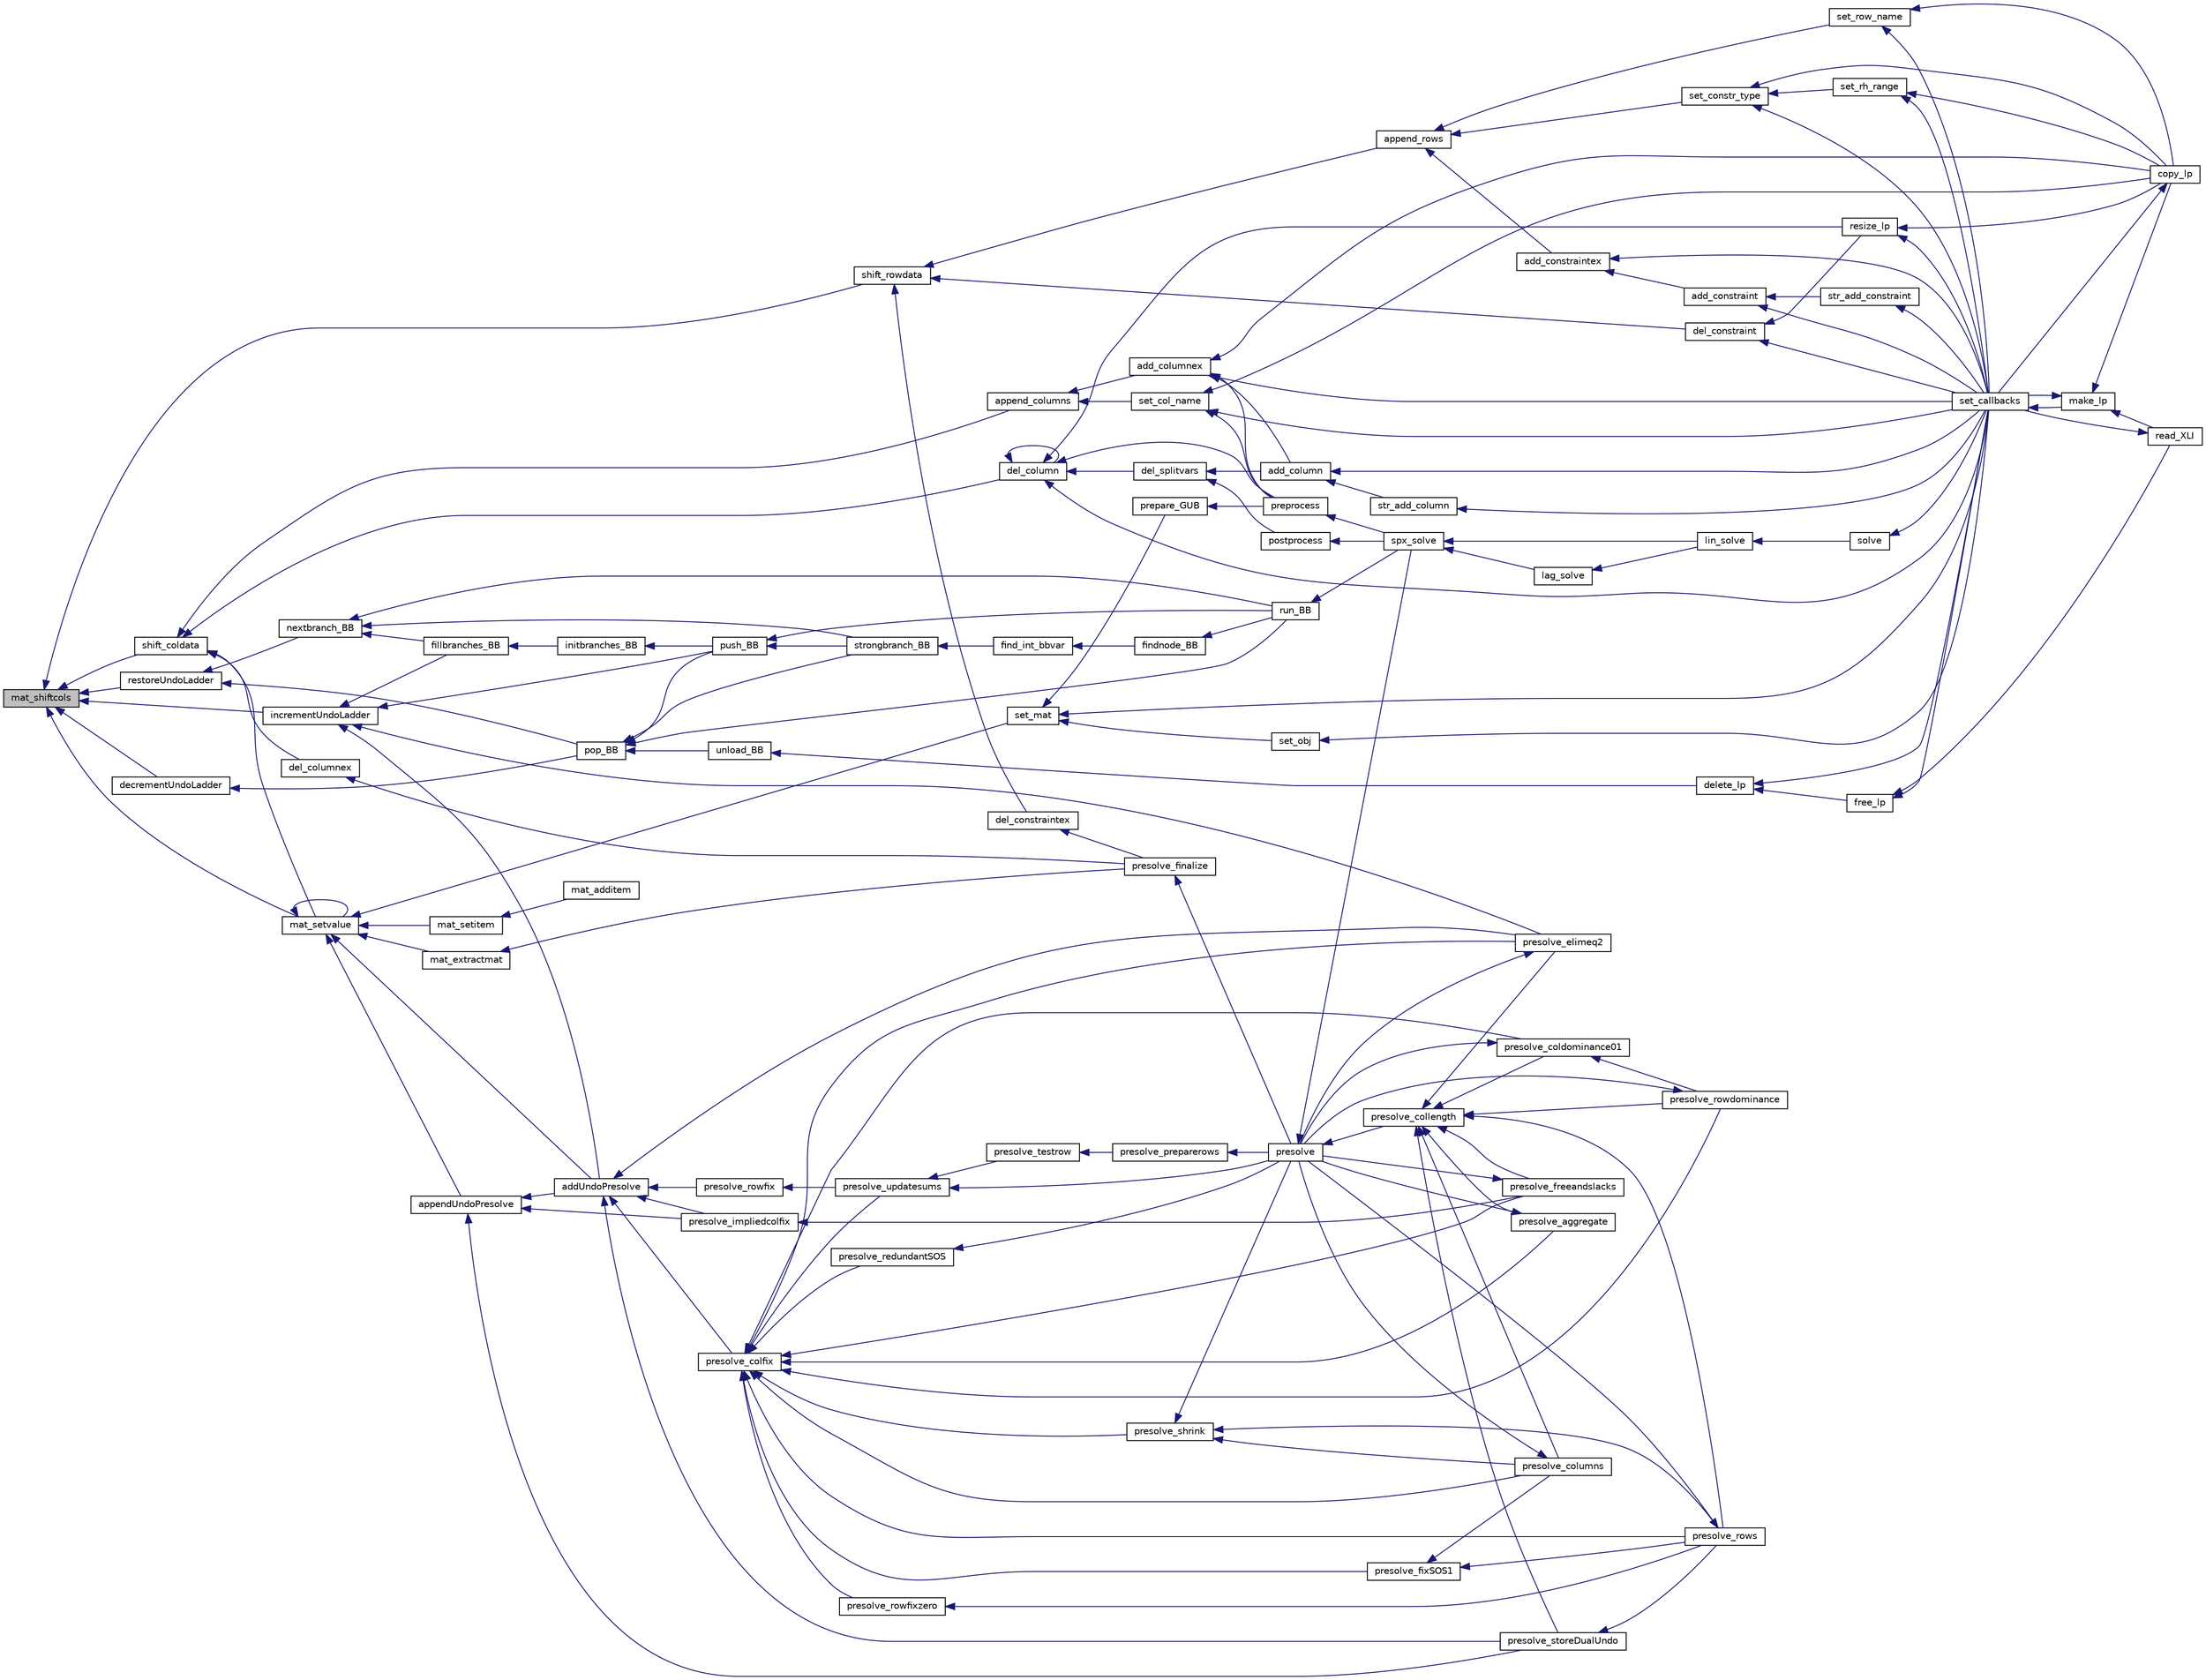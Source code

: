 digraph "mat_shiftcols"
{
  edge [fontname="Helvetica",fontsize="10",labelfontname="Helvetica",labelfontsize="10"];
  node [fontname="Helvetica",fontsize="10",shape=record];
  rankdir="LR";
  Node2607 [label="mat_shiftcols",height=0.2,width=0.4,color="black", fillcolor="grey75", style="filled", fontcolor="black"];
  Node2607 -> Node2608 [dir="back",color="midnightblue",fontsize="10",style="solid",fontname="Helvetica"];
  Node2608 [label="shift_rowdata",height=0.2,width=0.4,color="black", fillcolor="white", style="filled",URL="$df/df7/lp__lib_8h.html#a66700e0f54041fc27c914174fa3e8781"];
  Node2608 -> Node2609 [dir="back",color="midnightblue",fontsize="10",style="solid",fontname="Helvetica"];
  Node2609 [label="append_rows",height=0.2,width=0.4,color="black", fillcolor="white", style="filled",URL="$df/df7/lp__lib_8h.html#a518ad1ac2344480c0388dc997dac1f13"];
  Node2609 -> Node2610 [dir="back",color="midnightblue",fontsize="10",style="solid",fontname="Helvetica"];
  Node2610 [label="add_constraintex",height=0.2,width=0.4,color="black", fillcolor="white", style="filled",URL="$df/df7/lp__lib_8h.html#a72939ceb6c02b858f0462fffc76c7cc7"];
  Node2610 -> Node2611 [dir="back",color="midnightblue",fontsize="10",style="solid",fontname="Helvetica"];
  Node2611 [label="add_constraint",height=0.2,width=0.4,color="black", fillcolor="white", style="filled",URL="$df/df7/lp__lib_8h.html#a9bc4a8f05123c2512ef0059771c74909"];
  Node2611 -> Node2612 [dir="back",color="midnightblue",fontsize="10",style="solid",fontname="Helvetica"];
  Node2612 [label="str_add_constraint",height=0.2,width=0.4,color="black", fillcolor="white", style="filled",URL="$df/df7/lp__lib_8h.html#a783404ff7b2853d45f0e2f1e4f8bb30d"];
  Node2612 -> Node2613 [dir="back",color="midnightblue",fontsize="10",style="solid",fontname="Helvetica"];
  Node2613 [label="set_callbacks",height=0.2,width=0.4,color="black", fillcolor="white", style="filled",URL="$df/df7/lp__lib_8h.html#a929e8acb9704f61e16927c915c15cd07"];
  Node2613 -> Node2614 [dir="back",color="midnightblue",fontsize="10",style="solid",fontname="Helvetica"];
  Node2614 [label="make_lp",height=0.2,width=0.4,color="black", fillcolor="white", style="filled",URL="$df/df7/lp__lib_8h.html#a68a0333d84dd944f67e2a0ec72e346a9"];
  Node2614 -> Node2615 [dir="back",color="midnightblue",fontsize="10",style="solid",fontname="Helvetica"];
  Node2615 [label="copy_lp",height=0.2,width=0.4,color="black", fillcolor="white", style="filled",URL="$df/df7/lp__lib_8h.html#aca83ecdbc200b414db491306f3070ae9"];
  Node2615 -> Node2613 [dir="back",color="midnightblue",fontsize="10",style="solid",fontname="Helvetica"];
  Node2614 -> Node2613 [dir="back",color="midnightblue",fontsize="10",style="solid",fontname="Helvetica"];
  Node2614 -> Node2616 [dir="back",color="midnightblue",fontsize="10",style="solid",fontname="Helvetica"];
  Node2616 [label="read_XLI",height=0.2,width=0.4,color="black", fillcolor="white", style="filled",URL="$df/df7/lp__lib_8h.html#a351dd803960ab0dae2b39f2c65d3a58d"];
  Node2616 -> Node2613 [dir="back",color="midnightblue",fontsize="10",style="solid",fontname="Helvetica"];
  Node2611 -> Node2613 [dir="back",color="midnightblue",fontsize="10",style="solid",fontname="Helvetica"];
  Node2610 -> Node2613 [dir="back",color="midnightblue",fontsize="10",style="solid",fontname="Helvetica"];
  Node2609 -> Node2617 [dir="back",color="midnightblue",fontsize="10",style="solid",fontname="Helvetica"];
  Node2617 [label="set_constr_type",height=0.2,width=0.4,color="black", fillcolor="white", style="filled",URL="$df/df7/lp__lib_8h.html#adc9936d860d7678bd885f9784ae35f22"];
  Node2617 -> Node2615 [dir="back",color="midnightblue",fontsize="10",style="solid",fontname="Helvetica"];
  Node2617 -> Node2618 [dir="back",color="midnightblue",fontsize="10",style="solid",fontname="Helvetica"];
  Node2618 [label="set_rh_range",height=0.2,width=0.4,color="black", fillcolor="white", style="filled",URL="$df/df7/lp__lib_8h.html#a728ff2b20d5451250ca2512f5d89c5e4"];
  Node2618 -> Node2615 [dir="back",color="midnightblue",fontsize="10",style="solid",fontname="Helvetica"];
  Node2618 -> Node2613 [dir="back",color="midnightblue",fontsize="10",style="solid",fontname="Helvetica"];
  Node2617 -> Node2613 [dir="back",color="midnightblue",fontsize="10",style="solid",fontname="Helvetica"];
  Node2609 -> Node2619 [dir="back",color="midnightblue",fontsize="10",style="solid",fontname="Helvetica"];
  Node2619 [label="set_row_name",height=0.2,width=0.4,color="black", fillcolor="white", style="filled",URL="$df/df7/lp__lib_8h.html#adb54f658e12211fc717c7e2ad0f57ad5"];
  Node2619 -> Node2615 [dir="back",color="midnightblue",fontsize="10",style="solid",fontname="Helvetica"];
  Node2619 -> Node2613 [dir="back",color="midnightblue",fontsize="10",style="solid",fontname="Helvetica"];
  Node2608 -> Node2620 [dir="back",color="midnightblue",fontsize="10",style="solid",fontname="Helvetica"];
  Node2620 [label="del_constraintex",height=0.2,width=0.4,color="black", fillcolor="white", style="filled",URL="$df/df7/lp__lib_8h.html#a2a32aced43a16f309da4d2d1e6861781"];
  Node2620 -> Node2621 [dir="back",color="midnightblue",fontsize="10",style="solid",fontname="Helvetica"];
  Node2621 [label="presolve_finalize",height=0.2,width=0.4,color="black", fillcolor="white", style="filled",URL="$d3/da5/lp__presolve_8c.html#a46c3fddf42b480372a735f9cc14c5c38"];
  Node2621 -> Node2622 [dir="back",color="midnightblue",fontsize="10",style="solid",fontname="Helvetica"];
  Node2622 [label="presolve",height=0.2,width=0.4,color="black", fillcolor="white", style="filled",URL="$da/dae/lp__presolve_8h.html#a63c9f891fb867de51e44d08313fdd585"];
  Node2622 -> Node2623 [dir="back",color="midnightblue",fontsize="10",style="solid",fontname="Helvetica"];
  Node2623 [label="presolve_collength",height=0.2,width=0.4,color="black", fillcolor="white", style="filled",URL="$da/dae/lp__presolve_8h.html#a58b595e285879c5d2996a0a6247d9389"];
  Node2623 -> Node2624 [dir="back",color="midnightblue",fontsize="10",style="solid",fontname="Helvetica"];
  Node2624 [label="presolve_storeDualUndo",height=0.2,width=0.4,color="black", fillcolor="white", style="filled",URL="$d3/da5/lp__presolve_8c.html#a1aba0570d1275e34fbd173aa558c4c14"];
  Node2624 -> Node2625 [dir="back",color="midnightblue",fontsize="10",style="solid",fontname="Helvetica"];
  Node2625 [label="presolve_rows",height=0.2,width=0.4,color="black", fillcolor="white", style="filled",URL="$d3/da5/lp__presolve_8c.html#a93c32e563cfede02af08bd1a3d46bd6d"];
  Node2625 -> Node2622 [dir="back",color="midnightblue",fontsize="10",style="solid",fontname="Helvetica"];
  Node2623 -> Node2626 [dir="back",color="midnightblue",fontsize="10",style="solid",fontname="Helvetica"];
  Node2626 [label="presolve_elimeq2",height=0.2,width=0.4,color="black", fillcolor="white", style="filled",URL="$d3/da5/lp__presolve_8c.html#a7844c56aa332fe22274fffac21b497b8"];
  Node2626 -> Node2622 [dir="back",color="midnightblue",fontsize="10",style="solid",fontname="Helvetica"];
  Node2623 -> Node2627 [dir="back",color="midnightblue",fontsize="10",style="solid",fontname="Helvetica"];
  Node2627 [label="presolve_rowdominance",height=0.2,width=0.4,color="black", fillcolor="white", style="filled",URL="$d3/da5/lp__presolve_8c.html#a7e03acd96990d99539251375f7faff4a"];
  Node2627 -> Node2622 [dir="back",color="midnightblue",fontsize="10",style="solid",fontname="Helvetica"];
  Node2623 -> Node2628 [dir="back",color="midnightblue",fontsize="10",style="solid",fontname="Helvetica"];
  Node2628 [label="presolve_coldominance01",height=0.2,width=0.4,color="black", fillcolor="white", style="filled",URL="$d3/da5/lp__presolve_8c.html#a38ba8dae4e0bbdd4ab2ab77f7d146596"];
  Node2628 -> Node2627 [dir="back",color="midnightblue",fontsize="10",style="solid",fontname="Helvetica"];
  Node2628 -> Node2622 [dir="back",color="midnightblue",fontsize="10",style="solid",fontname="Helvetica"];
  Node2623 -> Node2629 [dir="back",color="midnightblue",fontsize="10",style="solid",fontname="Helvetica"];
  Node2629 [label="presolve_aggregate",height=0.2,width=0.4,color="black", fillcolor="white", style="filled",URL="$d3/da5/lp__presolve_8c.html#accb9e4202e7222ff4aba91e3c15efa73"];
  Node2629 -> Node2622 [dir="back",color="midnightblue",fontsize="10",style="solid",fontname="Helvetica"];
  Node2623 -> Node2630 [dir="back",color="midnightblue",fontsize="10",style="solid",fontname="Helvetica"];
  Node2630 [label="presolve_columns",height=0.2,width=0.4,color="black", fillcolor="white", style="filled",URL="$d3/da5/lp__presolve_8c.html#ada5e067bb25106a6d8ecd75d23be8600"];
  Node2630 -> Node2622 [dir="back",color="midnightblue",fontsize="10",style="solid",fontname="Helvetica"];
  Node2623 -> Node2631 [dir="back",color="midnightblue",fontsize="10",style="solid",fontname="Helvetica"];
  Node2631 [label="presolve_freeandslacks",height=0.2,width=0.4,color="black", fillcolor="white", style="filled",URL="$d3/da5/lp__presolve_8c.html#a62d34320b14c8946670a7fc73a04828a"];
  Node2631 -> Node2622 [dir="back",color="midnightblue",fontsize="10",style="solid",fontname="Helvetica"];
  Node2623 -> Node2625 [dir="back",color="midnightblue",fontsize="10",style="solid",fontname="Helvetica"];
  Node2622 -> Node2632 [dir="back",color="midnightblue",fontsize="10",style="solid",fontname="Helvetica"];
  Node2632 [label="spx_solve",height=0.2,width=0.4,color="black", fillcolor="white", style="filled",URL="$d1/d0a/lp__simplex_8h.html#a3effc8b68c1fb21095e7324d83d0dbf7"];
  Node2632 -> Node2633 [dir="back",color="midnightblue",fontsize="10",style="solid",fontname="Helvetica"];
  Node2633 [label="lag_solve",height=0.2,width=0.4,color="black", fillcolor="white", style="filled",URL="$d1/d0a/lp__simplex_8h.html#a320e9e82c06466267a7cb7844c7767b8"];
  Node2633 -> Node2634 [dir="back",color="midnightblue",fontsize="10",style="solid",fontname="Helvetica"];
  Node2634 [label="lin_solve",height=0.2,width=0.4,color="black", fillcolor="white", style="filled",URL="$d1/d0a/lp__simplex_8h.html#a794b0beb471eb7ece9a694717b65b947"];
  Node2634 -> Node2635 [dir="back",color="midnightblue",fontsize="10",style="solid",fontname="Helvetica"];
  Node2635 [label="solve",height=0.2,width=0.4,color="black", fillcolor="white", style="filled",URL="$df/df7/lp__lib_8h.html#a0f4da3a192397e77e6fe92704d4fad3f"];
  Node2635 -> Node2613 [dir="back",color="midnightblue",fontsize="10",style="solid",fontname="Helvetica"];
  Node2632 -> Node2634 [dir="back",color="midnightblue",fontsize="10",style="solid",fontname="Helvetica"];
  Node2608 -> Node2636 [dir="back",color="midnightblue",fontsize="10",style="solid",fontname="Helvetica"];
  Node2636 [label="del_constraint",height=0.2,width=0.4,color="black", fillcolor="white", style="filled",URL="$df/df7/lp__lib_8h.html#a99c3e334739c620d7c3fa94ab2d45823"];
  Node2636 -> Node2637 [dir="back",color="midnightblue",fontsize="10",style="solid",fontname="Helvetica"];
  Node2637 [label="resize_lp",height=0.2,width=0.4,color="black", fillcolor="white", style="filled",URL="$df/df7/lp__lib_8h.html#a3888240fa3e60fcc781ce5139d41225d"];
  Node2637 -> Node2615 [dir="back",color="midnightblue",fontsize="10",style="solid",fontname="Helvetica"];
  Node2637 -> Node2613 [dir="back",color="midnightblue",fontsize="10",style="solid",fontname="Helvetica"];
  Node2636 -> Node2613 [dir="back",color="midnightblue",fontsize="10",style="solid",fontname="Helvetica"];
  Node2607 -> Node2638 [dir="back",color="midnightblue",fontsize="10",style="solid",fontname="Helvetica"];
  Node2638 [label="shift_coldata",height=0.2,width=0.4,color="black", fillcolor="white", style="filled",URL="$df/df7/lp__lib_8h.html#a9ed027fc60643c153c2413f96fabd3d6"];
  Node2638 -> Node2639 [dir="back",color="midnightblue",fontsize="10",style="solid",fontname="Helvetica"];
  Node2639 [label="append_columns",height=0.2,width=0.4,color="black", fillcolor="white", style="filled",URL="$df/df7/lp__lib_8h.html#af2eb621df330da05b8dbe0f492de947c"];
  Node2639 -> Node2640 [dir="back",color="midnightblue",fontsize="10",style="solid",fontname="Helvetica"];
  Node2640 [label="add_columnex",height=0.2,width=0.4,color="black", fillcolor="white", style="filled",URL="$df/df7/lp__lib_8h.html#a2f59f71c70b34d6198979dd6652f2dbd"];
  Node2640 -> Node2615 [dir="back",color="midnightblue",fontsize="10",style="solid",fontname="Helvetica"];
  Node2640 -> Node2641 [dir="back",color="midnightblue",fontsize="10",style="solid",fontname="Helvetica"];
  Node2641 [label="add_column",height=0.2,width=0.4,color="black", fillcolor="white", style="filled",URL="$df/df7/lp__lib_8h.html#ab0aae6678125797fe5acd4d9e4ec5ada"];
  Node2641 -> Node2642 [dir="back",color="midnightblue",fontsize="10",style="solid",fontname="Helvetica"];
  Node2642 [label="str_add_column",height=0.2,width=0.4,color="black", fillcolor="white", style="filled",URL="$df/df7/lp__lib_8h.html#a8e97e48b7672e3a822758f53b897b960"];
  Node2642 -> Node2613 [dir="back",color="midnightblue",fontsize="10",style="solid",fontname="Helvetica"];
  Node2641 -> Node2613 [dir="back",color="midnightblue",fontsize="10",style="solid",fontname="Helvetica"];
  Node2640 -> Node2613 [dir="back",color="midnightblue",fontsize="10",style="solid",fontname="Helvetica"];
  Node2640 -> Node2643 [dir="back",color="midnightblue",fontsize="10",style="solid",fontname="Helvetica"];
  Node2643 [label="preprocess",height=0.2,width=0.4,color="black", fillcolor="white", style="filled",URL="$df/df7/lp__lib_8h.html#a97c637125d89c31df9c86d5b091567be"];
  Node2643 -> Node2632 [dir="back",color="midnightblue",fontsize="10",style="solid",fontname="Helvetica"];
  Node2639 -> Node2644 [dir="back",color="midnightblue",fontsize="10",style="solid",fontname="Helvetica"];
  Node2644 [label="set_col_name",height=0.2,width=0.4,color="black", fillcolor="white", style="filled",URL="$df/df7/lp__lib_8h.html#a751584b8fc5364188ce4cfedd22a41f0"];
  Node2644 -> Node2615 [dir="back",color="midnightblue",fontsize="10",style="solid",fontname="Helvetica"];
  Node2644 -> Node2613 [dir="back",color="midnightblue",fontsize="10",style="solid",fontname="Helvetica"];
  Node2644 -> Node2643 [dir="back",color="midnightblue",fontsize="10",style="solid",fontname="Helvetica"];
  Node2638 -> Node2645 [dir="back",color="midnightblue",fontsize="10",style="solid",fontname="Helvetica"];
  Node2645 [label="del_columnex",height=0.2,width=0.4,color="black", fillcolor="white", style="filled",URL="$df/df7/lp__lib_8h.html#a156f55cae7e764cc6292bbaeb443d51a"];
  Node2645 -> Node2621 [dir="back",color="midnightblue",fontsize="10",style="solid",fontname="Helvetica"];
  Node2638 -> Node2646 [dir="back",color="midnightblue",fontsize="10",style="solid",fontname="Helvetica"];
  Node2646 [label="del_column",height=0.2,width=0.4,color="black", fillcolor="white", style="filled",URL="$df/df7/lp__lib_8h.html#a19ffee388cd896f1a87a8dd6292e505e"];
  Node2646 -> Node2637 [dir="back",color="midnightblue",fontsize="10",style="solid",fontname="Helvetica"];
  Node2646 -> Node2647 [dir="back",color="midnightblue",fontsize="10",style="solid",fontname="Helvetica"];
  Node2647 [label="del_splitvars",height=0.2,width=0.4,color="black", fillcolor="white", style="filled",URL="$d4/d79/lp__lib_8c.html#a5ff16cef0653b3cc0f2a20cb07200dbc"];
  Node2647 -> Node2641 [dir="back",color="midnightblue",fontsize="10",style="solid",fontname="Helvetica"];
  Node2647 -> Node2648 [dir="back",color="midnightblue",fontsize="10",style="solid",fontname="Helvetica"];
  Node2648 [label="postprocess",height=0.2,width=0.4,color="black", fillcolor="white", style="filled",URL="$df/df7/lp__lib_8h.html#a0893b5f8a2432dd38800b54ec8ca0332"];
  Node2648 -> Node2632 [dir="back",color="midnightblue",fontsize="10",style="solid",fontname="Helvetica"];
  Node2646 -> Node2646 [dir="back",color="midnightblue",fontsize="10",style="solid",fontname="Helvetica"];
  Node2646 -> Node2613 [dir="back",color="midnightblue",fontsize="10",style="solid",fontname="Helvetica"];
  Node2646 -> Node2643 [dir="back",color="midnightblue",fontsize="10",style="solid",fontname="Helvetica"];
  Node2638 -> Node2649 [dir="back",color="midnightblue",fontsize="10",style="solid",fontname="Helvetica"];
  Node2649 [label="mat_setvalue",height=0.2,width=0.4,color="black", fillcolor="white", style="filled",URL="$d0/d48/lp__matrix_8h.html#a3cf5f70351e501251681b113289293da"];
  Node2649 -> Node2650 [dir="back",color="midnightblue",fontsize="10",style="solid",fontname="Helvetica"];
  Node2650 [label="set_mat",height=0.2,width=0.4,color="black", fillcolor="white", style="filled",URL="$df/df7/lp__lib_8h.html#a21ce2e5c2697a784e679f1b3ae596d92"];
  Node2650 -> Node2651 [dir="back",color="midnightblue",fontsize="10",style="solid",fontname="Helvetica"];
  Node2651 [label="set_obj",height=0.2,width=0.4,color="black", fillcolor="white", style="filled",URL="$df/df7/lp__lib_8h.html#aa23a77296dfa4c4350f59de4eb2dd793"];
  Node2651 -> Node2613 [dir="back",color="midnightblue",fontsize="10",style="solid",fontname="Helvetica"];
  Node2650 -> Node2613 [dir="back",color="midnightblue",fontsize="10",style="solid",fontname="Helvetica"];
  Node2650 -> Node2652 [dir="back",color="midnightblue",fontsize="10",style="solid",fontname="Helvetica"];
  Node2652 [label="prepare_GUB",height=0.2,width=0.4,color="black", fillcolor="white", style="filled",URL="$df/df7/lp__lib_8h.html#aa8871fd842850304a627fbe3be7d31fb"];
  Node2652 -> Node2643 [dir="back",color="midnightblue",fontsize="10",style="solid",fontname="Helvetica"];
  Node2649 -> Node2653 [dir="back",color="midnightblue",fontsize="10",style="solid",fontname="Helvetica"];
  Node2653 [label="mat_extractmat",height=0.2,width=0.4,color="black", fillcolor="white", style="filled",URL="$d0/d48/lp__matrix_8h.html#a8fe5b95ea2aa30bba3f5050534e4c420"];
  Node2653 -> Node2621 [dir="back",color="midnightblue",fontsize="10",style="solid",fontname="Helvetica"];
  Node2649 -> Node2654 [dir="back",color="midnightblue",fontsize="10",style="solid",fontname="Helvetica"];
  Node2654 [label="mat_setitem",height=0.2,width=0.4,color="black", fillcolor="white", style="filled",URL="$d0/d48/lp__matrix_8h.html#ac8defba940597273d1e2f41af9c4fdd6"];
  Node2654 -> Node2655 [dir="back",color="midnightblue",fontsize="10",style="solid",fontname="Helvetica"];
  Node2655 [label="mat_additem",height=0.2,width=0.4,color="black", fillcolor="white", style="filled",URL="$d0/d48/lp__matrix_8h.html#adae88f0f1d337755cfa985774c30135f"];
  Node2649 -> Node2649 [dir="back",color="midnightblue",fontsize="10",style="solid",fontname="Helvetica"];
  Node2649 -> Node2656 [dir="back",color="midnightblue",fontsize="10",style="solid",fontname="Helvetica"];
  Node2656 [label="appendUndoPresolve",height=0.2,width=0.4,color="black", fillcolor="white", style="filled",URL="$d0/d48/lp__matrix_8h.html#aa8e38f815c9cbd06ef78e67a7f0cb056"];
  Node2656 -> Node2657 [dir="back",color="midnightblue",fontsize="10",style="solid",fontname="Helvetica"];
  Node2657 [label="addUndoPresolve",height=0.2,width=0.4,color="black", fillcolor="white", style="filled",URL="$d0/d48/lp__matrix_8h.html#a1d2df317ce9ff9f7d2175c6f4f5998fd"];
  Node2657 -> Node2624 [dir="back",color="midnightblue",fontsize="10",style="solid",fontname="Helvetica"];
  Node2657 -> Node2658 [dir="back",color="midnightblue",fontsize="10",style="solid",fontname="Helvetica"];
  Node2658 [label="presolve_rowfix",height=0.2,width=0.4,color="black", fillcolor="white", style="filled",URL="$d3/da5/lp__presolve_8c.html#a520eef3ceedd449b38f7efcba96f8f9d"];
  Node2658 -> Node2659 [dir="back",color="midnightblue",fontsize="10",style="solid",fontname="Helvetica"];
  Node2659 [label="presolve_updatesums",height=0.2,width=0.4,color="black", fillcolor="white", style="filled",URL="$da/dae/lp__presolve_8h.html#a48aae6398bfe8f3779631422b53e0f2c"];
  Node2659 -> Node2660 [dir="back",color="midnightblue",fontsize="10",style="solid",fontname="Helvetica"];
  Node2660 [label="presolve_testrow",height=0.2,width=0.4,color="black", fillcolor="white", style="filled",URL="$d3/da5/lp__presolve_8c.html#ad41ebd5dd7c996f3138eacf6bbf4484f"];
  Node2660 -> Node2661 [dir="back",color="midnightblue",fontsize="10",style="solid",fontname="Helvetica"];
  Node2661 [label="presolve_preparerows",height=0.2,width=0.4,color="black", fillcolor="white", style="filled",URL="$d3/da5/lp__presolve_8c.html#a8907ce5b9083799d1f9b1245a265a104"];
  Node2661 -> Node2622 [dir="back",color="midnightblue",fontsize="10",style="solid",fontname="Helvetica"];
  Node2659 -> Node2622 [dir="back",color="midnightblue",fontsize="10",style="solid",fontname="Helvetica"];
  Node2657 -> Node2662 [dir="back",color="midnightblue",fontsize="10",style="solid",fontname="Helvetica"];
  Node2662 [label="presolve_colfix",height=0.2,width=0.4,color="black", fillcolor="white", style="filled",URL="$da/dae/lp__presolve_8h.html#a5ac5af2f2db21d53c5a0655080959a42"];
  Node2662 -> Node2663 [dir="back",color="midnightblue",fontsize="10",style="solid",fontname="Helvetica"];
  Node2663 [label="presolve_shrink",height=0.2,width=0.4,color="black", fillcolor="white", style="filled",URL="$da/dae/lp__presolve_8h.html#a0af83f2ddc82962e4531d33df40823b4"];
  Node2663 -> Node2630 [dir="back",color="midnightblue",fontsize="10",style="solid",fontname="Helvetica"];
  Node2663 -> Node2625 [dir="back",color="midnightblue",fontsize="10",style="solid",fontname="Helvetica"];
  Node2663 -> Node2622 [dir="back",color="midnightblue",fontsize="10",style="solid",fontname="Helvetica"];
  Node2662 -> Node2664 [dir="back",color="midnightblue",fontsize="10",style="solid",fontname="Helvetica"];
  Node2664 [label="presolve_redundantSOS",height=0.2,width=0.4,color="black", fillcolor="white", style="filled",URL="$d3/da5/lp__presolve_8c.html#a59de989fa2e2b3a1c70900138341444c"];
  Node2664 -> Node2622 [dir="back",color="midnightblue",fontsize="10",style="solid",fontname="Helvetica"];
  Node2662 -> Node2665 [dir="back",color="midnightblue",fontsize="10",style="solid",fontname="Helvetica"];
  Node2665 [label="presolve_fixSOS1",height=0.2,width=0.4,color="black", fillcolor="white", style="filled",URL="$d3/da5/lp__presolve_8c.html#afe23851dfda31715aa642bf989e12ffc"];
  Node2665 -> Node2630 [dir="back",color="midnightblue",fontsize="10",style="solid",fontname="Helvetica"];
  Node2665 -> Node2625 [dir="back",color="midnightblue",fontsize="10",style="solid",fontname="Helvetica"];
  Node2662 -> Node2666 [dir="back",color="midnightblue",fontsize="10",style="solid",fontname="Helvetica"];
  Node2666 [label="presolve_rowfixzero",height=0.2,width=0.4,color="black", fillcolor="white", style="filled",URL="$d3/da5/lp__presolve_8c.html#a4f192a0462d482c119b3966df893497c"];
  Node2666 -> Node2625 [dir="back",color="midnightblue",fontsize="10",style="solid",fontname="Helvetica"];
  Node2662 -> Node2626 [dir="back",color="midnightblue",fontsize="10",style="solid",fontname="Helvetica"];
  Node2662 -> Node2659 [dir="back",color="midnightblue",fontsize="10",style="solid",fontname="Helvetica"];
  Node2662 -> Node2627 [dir="back",color="midnightblue",fontsize="10",style="solid",fontname="Helvetica"];
  Node2662 -> Node2628 [dir="back",color="midnightblue",fontsize="10",style="solid",fontname="Helvetica"];
  Node2662 -> Node2629 [dir="back",color="midnightblue",fontsize="10",style="solid",fontname="Helvetica"];
  Node2662 -> Node2630 [dir="back",color="midnightblue",fontsize="10",style="solid",fontname="Helvetica"];
  Node2662 -> Node2631 [dir="back",color="midnightblue",fontsize="10",style="solid",fontname="Helvetica"];
  Node2662 -> Node2625 [dir="back",color="midnightblue",fontsize="10",style="solid",fontname="Helvetica"];
  Node2657 -> Node2626 [dir="back",color="midnightblue",fontsize="10",style="solid",fontname="Helvetica"];
  Node2657 -> Node2667 [dir="back",color="midnightblue",fontsize="10",style="solid",fontname="Helvetica"];
  Node2667 [label="presolve_impliedcolfix",height=0.2,width=0.4,color="black", fillcolor="white", style="filled",URL="$d3/da5/lp__presolve_8c.html#a25320b5f693a313addfb4d08c8d8a4fc"];
  Node2667 -> Node2631 [dir="back",color="midnightblue",fontsize="10",style="solid",fontname="Helvetica"];
  Node2656 -> Node2624 [dir="back",color="midnightblue",fontsize="10",style="solid",fontname="Helvetica"];
  Node2656 -> Node2667 [dir="back",color="midnightblue",fontsize="10",style="solid",fontname="Helvetica"];
  Node2649 -> Node2657 [dir="back",color="midnightblue",fontsize="10",style="solid",fontname="Helvetica"];
  Node2607 -> Node2649 [dir="back",color="midnightblue",fontsize="10",style="solid",fontname="Helvetica"];
  Node2607 -> Node2668 [dir="back",color="midnightblue",fontsize="10",style="solid",fontname="Helvetica"];
  Node2668 [label="incrementUndoLadder",height=0.2,width=0.4,color="black", fillcolor="white", style="filled",URL="$d0/d48/lp__matrix_8h.html#a42a12c756228f0248666886b707ea480"];
  Node2668 -> Node2657 [dir="back",color="midnightblue",fontsize="10",style="solid",fontname="Helvetica"];
  Node2668 -> Node2669 [dir="back",color="midnightblue",fontsize="10",style="solid",fontname="Helvetica"];
  Node2669 [label="push_BB",height=0.2,width=0.4,color="black", fillcolor="white", style="filled",URL="$d1/dbf/lp__mipbb_8h.html#a29fef70f6e599c3d0961c052d6a780df"];
  Node2669 -> Node2670 [dir="back",color="midnightblue",fontsize="10",style="solid",fontname="Helvetica"];
  Node2670 [label="strongbranch_BB",height=0.2,width=0.4,color="black", fillcolor="white", style="filled",URL="$d1/dbf/lp__mipbb_8h.html#a14912803f02db21c25829df065202762"];
  Node2670 -> Node2671 [dir="back",color="midnightblue",fontsize="10",style="solid",fontname="Helvetica"];
  Node2671 [label="find_int_bbvar",height=0.2,width=0.4,color="black", fillcolor="white", style="filled",URL="$df/df7/lp__lib_8h.html#ad6104a5cc6ae29cc1dd1327d8d36047e"];
  Node2671 -> Node2672 [dir="back",color="midnightblue",fontsize="10",style="solid",fontname="Helvetica"];
  Node2672 [label="findnode_BB",height=0.2,width=0.4,color="black", fillcolor="white", style="filled",URL="$d1/dbf/lp__mipbb_8h.html#ad9c2614a833a1e0ab7f4425068752663"];
  Node2672 -> Node2673 [dir="back",color="midnightblue",fontsize="10",style="solid",fontname="Helvetica"];
  Node2673 [label="run_BB",height=0.2,width=0.4,color="black", fillcolor="white", style="filled",URL="$d1/dbf/lp__mipbb_8h.html#a1d8d97b4f4f35f07e6b798f07a62e527"];
  Node2673 -> Node2632 [dir="back",color="midnightblue",fontsize="10",style="solid",fontname="Helvetica"];
  Node2669 -> Node2673 [dir="back",color="midnightblue",fontsize="10",style="solid",fontname="Helvetica"];
  Node2668 -> Node2674 [dir="back",color="midnightblue",fontsize="10",style="solid",fontname="Helvetica"];
  Node2674 [label="fillbranches_BB",height=0.2,width=0.4,color="black", fillcolor="white", style="filled",URL="$d1/dbf/lp__mipbb_8h.html#a9d339d96c9f82786260b425cad7ab62e"];
  Node2674 -> Node2675 [dir="back",color="midnightblue",fontsize="10",style="solid",fontname="Helvetica"];
  Node2675 [label="initbranches_BB",height=0.2,width=0.4,color="black", fillcolor="white", style="filled",URL="$d1/dbf/lp__mipbb_8h.html#abe1e769e38a53eb057271580f1453f6c"];
  Node2675 -> Node2669 [dir="back",color="midnightblue",fontsize="10",style="solid",fontname="Helvetica"];
  Node2668 -> Node2626 [dir="back",color="midnightblue",fontsize="10",style="solid",fontname="Helvetica"];
  Node2607 -> Node2676 [dir="back",color="midnightblue",fontsize="10",style="solid",fontname="Helvetica"];
  Node2676 [label="restoreUndoLadder",height=0.2,width=0.4,color="black", fillcolor="white", style="filled",URL="$d0/d48/lp__matrix_8h.html#a261a7d9c880748f30b8a6bc3706f3b75"];
  Node2676 -> Node2677 [dir="back",color="midnightblue",fontsize="10",style="solid",fontname="Helvetica"];
  Node2677 [label="pop_BB",height=0.2,width=0.4,color="black", fillcolor="white", style="filled",URL="$d1/dbf/lp__mipbb_8h.html#a12d4ce8c9c1f517eda97e5101d0a70e6"];
  Node2677 -> Node2678 [dir="back",color="midnightblue",fontsize="10",style="solid",fontname="Helvetica"];
  Node2678 [label="unload_BB",height=0.2,width=0.4,color="black", fillcolor="white", style="filled",URL="$df/df7/lp__lib_8h.html#a7f4e2ea06956065e514cd0902830dc99"];
  Node2678 -> Node2679 [dir="back",color="midnightblue",fontsize="10",style="solid",fontname="Helvetica"];
  Node2679 [label="delete_lp",height=0.2,width=0.4,color="black", fillcolor="white", style="filled",URL="$df/df7/lp__lib_8h.html#af9cd97825f0cd436b3c3fc3bdf1c82b8"];
  Node2679 -> Node2680 [dir="back",color="midnightblue",fontsize="10",style="solid",fontname="Helvetica"];
  Node2680 [label="free_lp",height=0.2,width=0.4,color="black", fillcolor="white", style="filled",URL="$df/df7/lp__lib_8h.html#a8ea5effebbfa9ce4844bb713471a7aa1"];
  Node2680 -> Node2613 [dir="back",color="midnightblue",fontsize="10",style="solid",fontname="Helvetica"];
  Node2680 -> Node2616 [dir="back",color="midnightblue",fontsize="10",style="solid",fontname="Helvetica"];
  Node2679 -> Node2613 [dir="back",color="midnightblue",fontsize="10",style="solid",fontname="Helvetica"];
  Node2677 -> Node2669 [dir="back",color="midnightblue",fontsize="10",style="solid",fontname="Helvetica"];
  Node2677 -> Node2670 [dir="back",color="midnightblue",fontsize="10",style="solid",fontname="Helvetica"];
  Node2677 -> Node2673 [dir="back",color="midnightblue",fontsize="10",style="solid",fontname="Helvetica"];
  Node2676 -> Node2681 [dir="back",color="midnightblue",fontsize="10",style="solid",fontname="Helvetica"];
  Node2681 [label="nextbranch_BB",height=0.2,width=0.4,color="black", fillcolor="white", style="filled",URL="$d1/dbf/lp__mipbb_8h.html#acfae5378e6b0b97f0ce3799b5d84fcf6"];
  Node2681 -> Node2674 [dir="back",color="midnightblue",fontsize="10",style="solid",fontname="Helvetica"];
  Node2681 -> Node2670 [dir="back",color="midnightblue",fontsize="10",style="solid",fontname="Helvetica"];
  Node2681 -> Node2673 [dir="back",color="midnightblue",fontsize="10",style="solid",fontname="Helvetica"];
  Node2607 -> Node2682 [dir="back",color="midnightblue",fontsize="10",style="solid",fontname="Helvetica"];
  Node2682 [label="decrementUndoLadder",height=0.2,width=0.4,color="black", fillcolor="white", style="filled",URL="$d0/d48/lp__matrix_8h.html#a1edf6e8e5fda6dd00a72a30f2d7f8059"];
  Node2682 -> Node2677 [dir="back",color="midnightblue",fontsize="10",style="solid",fontname="Helvetica"];
}
